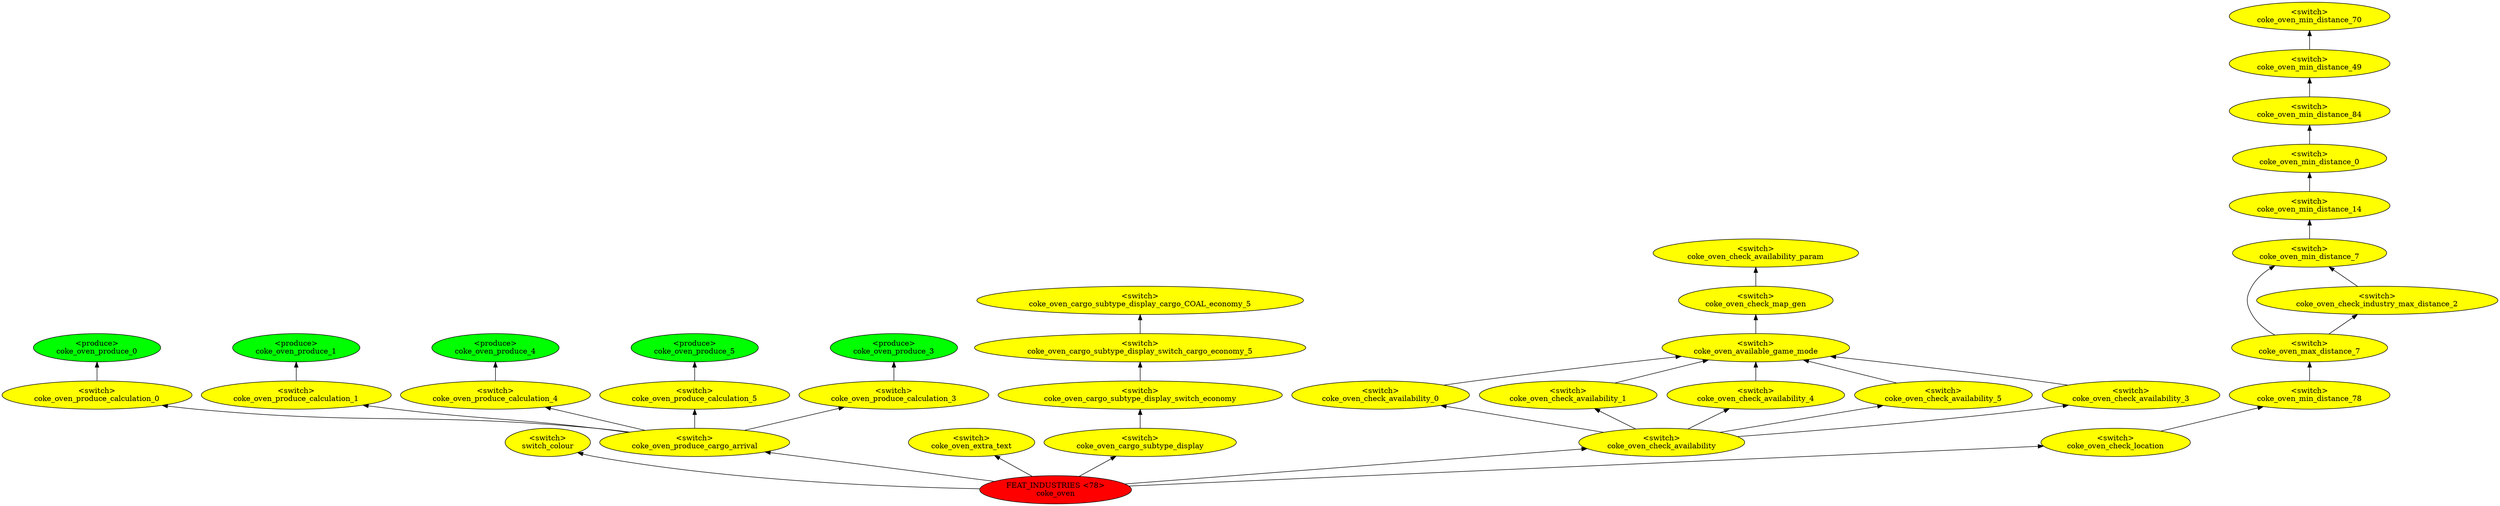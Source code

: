digraph {
rankdir="BT"
switch_colour [fillcolor=yellow style="filled" label="<switch>\nswitch_colour"]
coke_oven_produce_0 [fillcolor=green style="filled" label="<produce>\ncoke_oven_produce_0"]
coke_oven_produce_calculation_0 [fillcolor=yellow style="filled" label="<switch>\ncoke_oven_produce_calculation_0"]
coke_oven_produce_1 [fillcolor=green style="filled" label="<produce>\ncoke_oven_produce_1"]
coke_oven_produce_calculation_1 [fillcolor=yellow style="filled" label="<switch>\ncoke_oven_produce_calculation_1"]
coke_oven_produce_4 [fillcolor=green style="filled" label="<produce>\ncoke_oven_produce_4"]
coke_oven_produce_calculation_4 [fillcolor=yellow style="filled" label="<switch>\ncoke_oven_produce_calculation_4"]
coke_oven_produce_5 [fillcolor=green style="filled" label="<produce>\ncoke_oven_produce_5"]
coke_oven_produce_calculation_5 [fillcolor=yellow style="filled" label="<switch>\ncoke_oven_produce_calculation_5"]
coke_oven_produce_3 [fillcolor=green style="filled" label="<produce>\ncoke_oven_produce_3"]
coke_oven_produce_calculation_3 [fillcolor=yellow style="filled" label="<switch>\ncoke_oven_produce_calculation_3"]
coke_oven_produce_cargo_arrival [fillcolor=yellow style="filled" label="<switch>\ncoke_oven_produce_cargo_arrival"]
coke_oven_extra_text [fillcolor=yellow style="filled" label="<switch>\ncoke_oven_extra_text"]
coke_oven_cargo_subtype_display_cargo_COAL_economy_5 [fillcolor=yellow style="filled" label="<switch>\ncoke_oven_cargo_subtype_display_cargo_COAL_economy_5"]
coke_oven_cargo_subtype_display_switch_cargo_economy_5 [fillcolor=yellow style="filled" label="<switch>\ncoke_oven_cargo_subtype_display_switch_cargo_economy_5"]
coke_oven_cargo_subtype_display_switch_economy [fillcolor=yellow style="filled" label="<switch>\ncoke_oven_cargo_subtype_display_switch_economy"]
coke_oven_cargo_subtype_display [fillcolor=yellow style="filled" label="<switch>\ncoke_oven_cargo_subtype_display"]
coke_oven_check_availability_param [fillcolor=yellow style="filled" label="<switch>\ncoke_oven_check_availability_param"]
coke_oven_check_map_gen [fillcolor=yellow style="filled" label="<switch>\ncoke_oven_check_map_gen"]
coke_oven_available_game_mode [fillcolor=yellow style="filled" label="<switch>\ncoke_oven_available_game_mode"]
coke_oven_check_availability_0 [fillcolor=yellow style="filled" label="<switch>\ncoke_oven_check_availability_0"]
coke_oven_check_availability_1 [fillcolor=yellow style="filled" label="<switch>\ncoke_oven_check_availability_1"]
coke_oven_check_availability_4 [fillcolor=yellow style="filled" label="<switch>\ncoke_oven_check_availability_4"]
coke_oven_check_availability_5 [fillcolor=yellow style="filled" label="<switch>\ncoke_oven_check_availability_5"]
coke_oven_check_availability_3 [fillcolor=yellow style="filled" label="<switch>\ncoke_oven_check_availability_3"]
coke_oven_check_availability [fillcolor=yellow style="filled" label="<switch>\ncoke_oven_check_availability"]
coke_oven_min_distance_70 [fillcolor=yellow style="filled" label="<switch>\ncoke_oven_min_distance_70"]
coke_oven_min_distance_49 [fillcolor=yellow style="filled" label="<switch>\ncoke_oven_min_distance_49"]
coke_oven_min_distance_84 [fillcolor=yellow style="filled" label="<switch>\ncoke_oven_min_distance_84"]
coke_oven_min_distance_0 [fillcolor=yellow style="filled" label="<switch>\ncoke_oven_min_distance_0"]
coke_oven_min_distance_14 [fillcolor=yellow style="filled" label="<switch>\ncoke_oven_min_distance_14"]
coke_oven_min_distance_7 [fillcolor=yellow style="filled" label="<switch>\ncoke_oven_min_distance_7"]
coke_oven_check_industry_max_distance_2 [fillcolor=yellow style="filled" label="<switch>\ncoke_oven_check_industry_max_distance_2"]
coke_oven_max_distance_7 [fillcolor=yellow style="filled" label="<switch>\ncoke_oven_max_distance_7"]
coke_oven_min_distance_78 [fillcolor=yellow style="filled" label="<switch>\ncoke_oven_min_distance_78"]
coke_oven_check_location [fillcolor=yellow style="filled" label="<switch>\ncoke_oven_check_location"]
coke_oven [fillcolor=red style="filled" label="FEAT_INDUSTRIES <78>\ncoke_oven"]
coke_oven_check_availability->coke_oven_check_availability_0
coke_oven_produce_cargo_arrival->coke_oven_produce_calculation_3
coke_oven_check_availability->coke_oven_check_availability_5
coke_oven_produce_calculation_5->coke_oven_produce_5
coke_oven_min_distance_78->coke_oven_max_distance_7
coke_oven_check_availability_5->coke_oven_available_game_mode
coke_oven_check_availability_0->coke_oven_available_game_mode
coke_oven_check_availability->coke_oven_check_availability_4
coke_oven->coke_oven_produce_cargo_arrival
coke_oven_check_availability->coke_oven_check_availability_1
coke_oven_min_distance_7->coke_oven_min_distance_14
coke_oven_produce_calculation_1->coke_oven_produce_1
coke_oven_produce_cargo_arrival->coke_oven_produce_calculation_5
coke_oven->coke_oven_check_location
coke_oven_check_availability_4->coke_oven_available_game_mode
coke_oven_cargo_subtype_display_switch_cargo_economy_5->coke_oven_cargo_subtype_display_cargo_COAL_economy_5
coke_oven_produce_calculation_0->coke_oven_produce_0
coke_oven->coke_oven_cargo_subtype_display
coke_oven_max_distance_7->coke_oven_min_distance_7
coke_oven_max_distance_7->coke_oven_check_industry_max_distance_2
coke_oven_produce_cargo_arrival->coke_oven_produce_calculation_1
coke_oven->switch_colour
coke_oven_check_map_gen->coke_oven_check_availability_param
coke_oven_produce_calculation_3->coke_oven_produce_3
coke_oven_min_distance_0->coke_oven_min_distance_84
coke_oven_check_availability_3->coke_oven_available_game_mode
coke_oven_produce_cargo_arrival->coke_oven_produce_calculation_4
coke_oven_min_distance_14->coke_oven_min_distance_0
coke_oven->coke_oven_extra_text
coke_oven_cargo_subtype_display_switch_economy->coke_oven_cargo_subtype_display_switch_cargo_economy_5
coke_oven_available_game_mode->coke_oven_check_map_gen
coke_oven_min_distance_49->coke_oven_min_distance_70
coke_oven_check_availability->coke_oven_check_availability_3
coke_oven_min_distance_84->coke_oven_min_distance_49
coke_oven_check_industry_max_distance_2->coke_oven_min_distance_7
coke_oven_check_location->coke_oven_min_distance_78
coke_oven_produce_calculation_4->coke_oven_produce_4
coke_oven_cargo_subtype_display->coke_oven_cargo_subtype_display_switch_economy
coke_oven_check_availability_1->coke_oven_available_game_mode
coke_oven_produce_cargo_arrival->coke_oven_produce_calculation_0
coke_oven->coke_oven_check_availability
}
